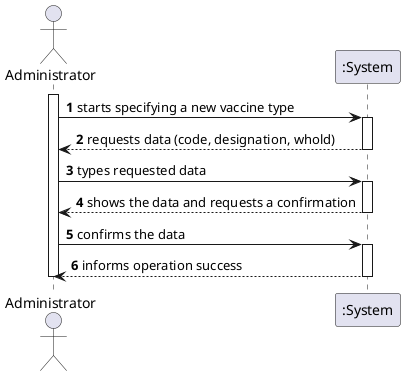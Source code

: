 @startuml
autonumber
actor "Administrator" as ADM

activate ADM
ADM -> ":System" : starts specifying a new vaccine type
activate ":System"
":System" --> ADM : requests data (code, designation, whold)
deactivate ":System"

ADM -> ":System" : types requested data
activate ":System"
":System" --> ADM : shows the data and requests a confirmation
deactivate ":System"

ADM -> ":System" : confirms the data
activate ":System"
":System" --> ADM : informs operation success
deactivate ":System"

deactivate ADM

@enduml